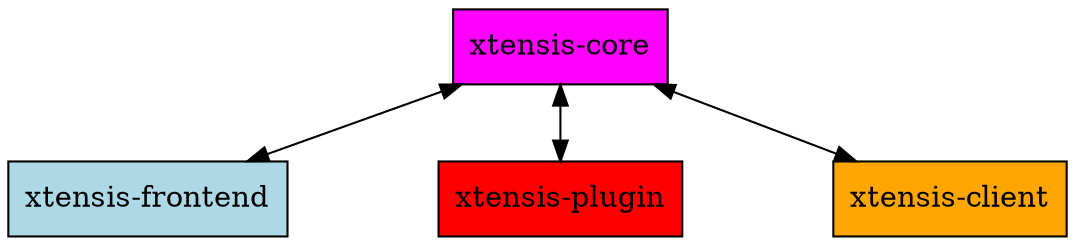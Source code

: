 digraph core {
    nodesep=1.0;
    node[shape=record];
    dpi=100;
    fontname = "Symbol";
    size="11,11";
    
    core [label="xtensis-core", style=filled, fillcolor=magenta];
    frontend [label="xtensis-frontend", style=filled, fillcolor=lightblue];
    plugin [label="xtensis-plugin", style=filled, fillcolor=red];
    client [label="xtensis-client", style=filled, fillcolor=orange];

    core->frontend [dir="both"];
    core->plugin [dir="both"];
    core->client [dir="both"];
}
